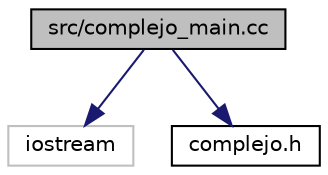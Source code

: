 digraph "src/complejo_main.cc"
{
 // INTERACTIVE_SVG=YES
  edge [fontname="Helvetica",fontsize="10",labelfontname="Helvetica",labelfontsize="10"];
  node [fontname="Helvetica",fontsize="10",shape=record];
  Node0 [label="src/complejo_main.cc",height=0.2,width=0.4,color="black", fillcolor="grey75", style="filled", fontcolor="black"];
  Node0 -> Node1 [color="midnightblue",fontsize="10",style="solid"];
  Node1 [label="iostream",height=0.2,width=0.4,color="grey75", fillcolor="white", style="filled"];
  Node0 -> Node2 [color="midnightblue",fontsize="10",style="solid"];
  Node2 [label="complejo.h",height=0.2,width=0.4,color="black", fillcolor="white", style="filled",URL="$complejo_8h.html",tooltip="Universidad de La Laguna Escuela Superior de Ingeniería y Tecnología Grado en Ingeniería Informática ..."];
}
